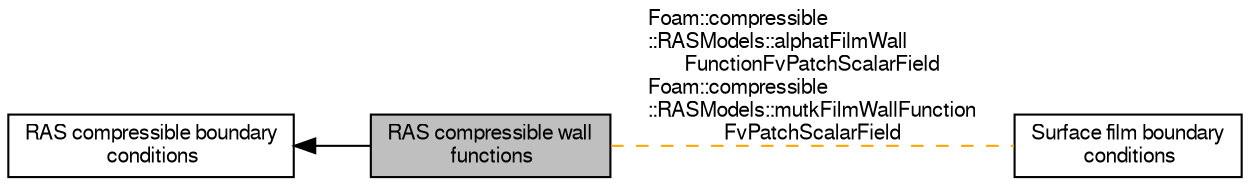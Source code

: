 digraph "RAS compressible wall functions"
{
  bgcolor="transparent";
  edge [fontname="FreeSans",fontsize="10",labelfontname="FreeSans",labelfontsize="10"];
  node [fontname="FreeSans",fontsize="10",shape=record];
  rankdir=LR;
  Node1 [label="RAS compressible boundary\l conditions",height=0.2,width=0.4,color="black",URL="$a21112.html"];
  Node0 [label="RAS compressible wall\l functions",height=0.2,width=0.4,color="black", fillcolor="grey75", style="filled", fontcolor="black"];
  Node2 [label="Surface film boundary\l conditions",height=0.2,width=0.4,color="black",URL="$a21107.html"];
  Node1->Node0 [shape=plaintext, dir="back", style="solid"];
  Node0->Node2 [shape=plaintext, label="Foam::compressible\l::RASModels::alphatFilmWall\lFunctionFvPatchScalarField\nFoam::compressible\l::RASModels::mutkFilmWallFunction\lFvPatchScalarField", color="orange", dir="none", style="dashed"];
}
